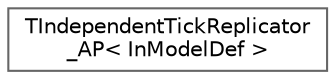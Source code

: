 digraph "Graphical Class Hierarchy"
{
 // INTERACTIVE_SVG=YES
 // LATEX_PDF_SIZE
  bgcolor="transparent";
  edge [fontname=Helvetica,fontsize=10,labelfontname=Helvetica,labelfontsize=10];
  node [fontname=Helvetica,fontsize=10,shape=box,height=0.2,width=0.4];
  rankdir="LR";
  Node0 [id="Node000000",label="TIndependentTickReplicator\l_AP\< InModelDef \>",height=0.2,width=0.4,color="grey40", fillcolor="white", style="filled",URL="$d9/df1/classTIndependentTickReplicator__AP.html",tooltip=" "];
}
